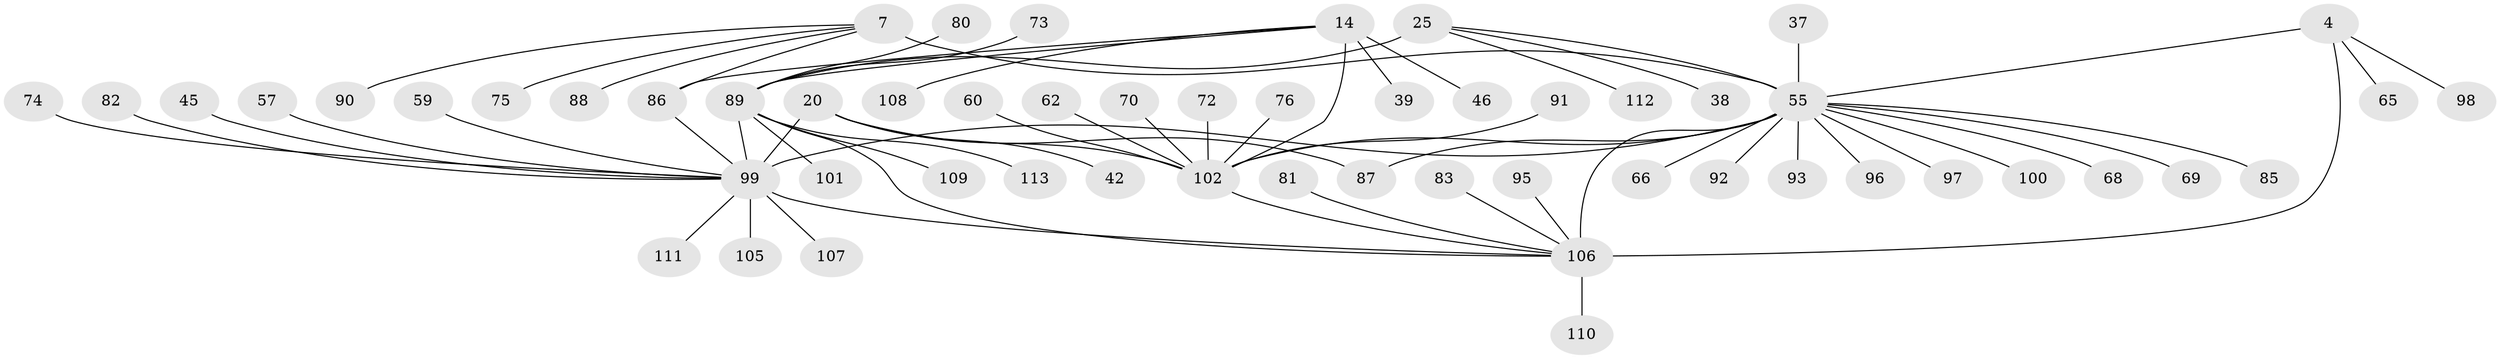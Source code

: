 // original degree distribution, {7: 0.02654867256637168, 5: 0.017699115044247787, 10: 0.017699115044247787, 6: 0.07079646017699115, 8: 0.04424778761061947, 14: 0.008849557522123894, 9: 0.02654867256637168, 12: 0.008849557522123894, 3: 0.07964601769911504, 1: 0.5575221238938053, 2: 0.1415929203539823}
// Generated by graph-tools (version 1.1) at 2025/55/03/09/25 04:55:48]
// undirected, 56 vertices, 65 edges
graph export_dot {
graph [start="1"]
  node [color=gray90,style=filled];
  4 [super="+2"];
  7 [super="+6"];
  14 [super="+12"];
  20 [super="+16"];
  25 [super="+23"];
  37;
  38;
  39;
  42;
  45;
  46;
  55 [super="+29+8+10+30"];
  57;
  59;
  60;
  62;
  65;
  66;
  68 [super="+48"];
  69;
  70 [super="+63"];
  72;
  73;
  74;
  75;
  76;
  80;
  81;
  82;
  83;
  85;
  86 [super="+84"];
  87 [super="+71"];
  88 [super="+51"];
  89 [super="+26+61+67"];
  90 [super="+77"];
  91 [super="+35"];
  92;
  93 [super="+32"];
  95;
  96;
  97;
  98;
  99 [super="+33+94"];
  100 [super="+58"];
  101;
  102 [super="+15+44+50"];
  105 [super="+28+103"];
  106 [super="+64+5+79+31+49+54+78"];
  107;
  108;
  109;
  110;
  111 [super="+104"];
  112;
  113 [super="+34"];
  4 -- 65;
  4 -- 98;
  4 -- 55;
  4 -- 106 [weight=6];
  7 -- 75;
  7 -- 86;
  7 -- 55 [weight=6];
  7 -- 88;
  7 -- 90;
  14 -- 39;
  14 -- 46;
  14 -- 108;
  14 -- 86;
  14 -- 102 [weight=6];
  14 -- 89;
  20 -- 42;
  20 -- 87;
  20 -- 99 [weight=6];
  20 -- 102;
  25 -- 55 [weight=2];
  25 -- 112;
  25 -- 38;
  25 -- 89 [weight=6];
  37 -- 55;
  45 -- 99;
  55 -- 99 [weight=4];
  55 -- 66;
  55 -- 92;
  55 -- 93;
  55 -- 68;
  55 -- 96;
  55 -- 97;
  55 -- 100;
  55 -- 69;
  55 -- 85;
  55 -- 87;
  55 -- 106;
  55 -- 102 [weight=2];
  57 -- 99;
  59 -- 99;
  60 -- 102;
  62 -- 102;
  70 -- 102;
  72 -- 102;
  73 -- 89;
  74 -- 99;
  76 -- 102;
  80 -- 89;
  81 -- 106;
  82 -- 99;
  83 -- 106;
  86 -- 99;
  89 -- 99;
  89 -- 101;
  89 -- 106;
  89 -- 109;
  89 -- 113;
  91 -- 102;
  95 -- 106;
  99 -- 105;
  99 -- 106;
  99 -- 107;
  99 -- 111;
  102 -- 106;
  106 -- 110;
}
